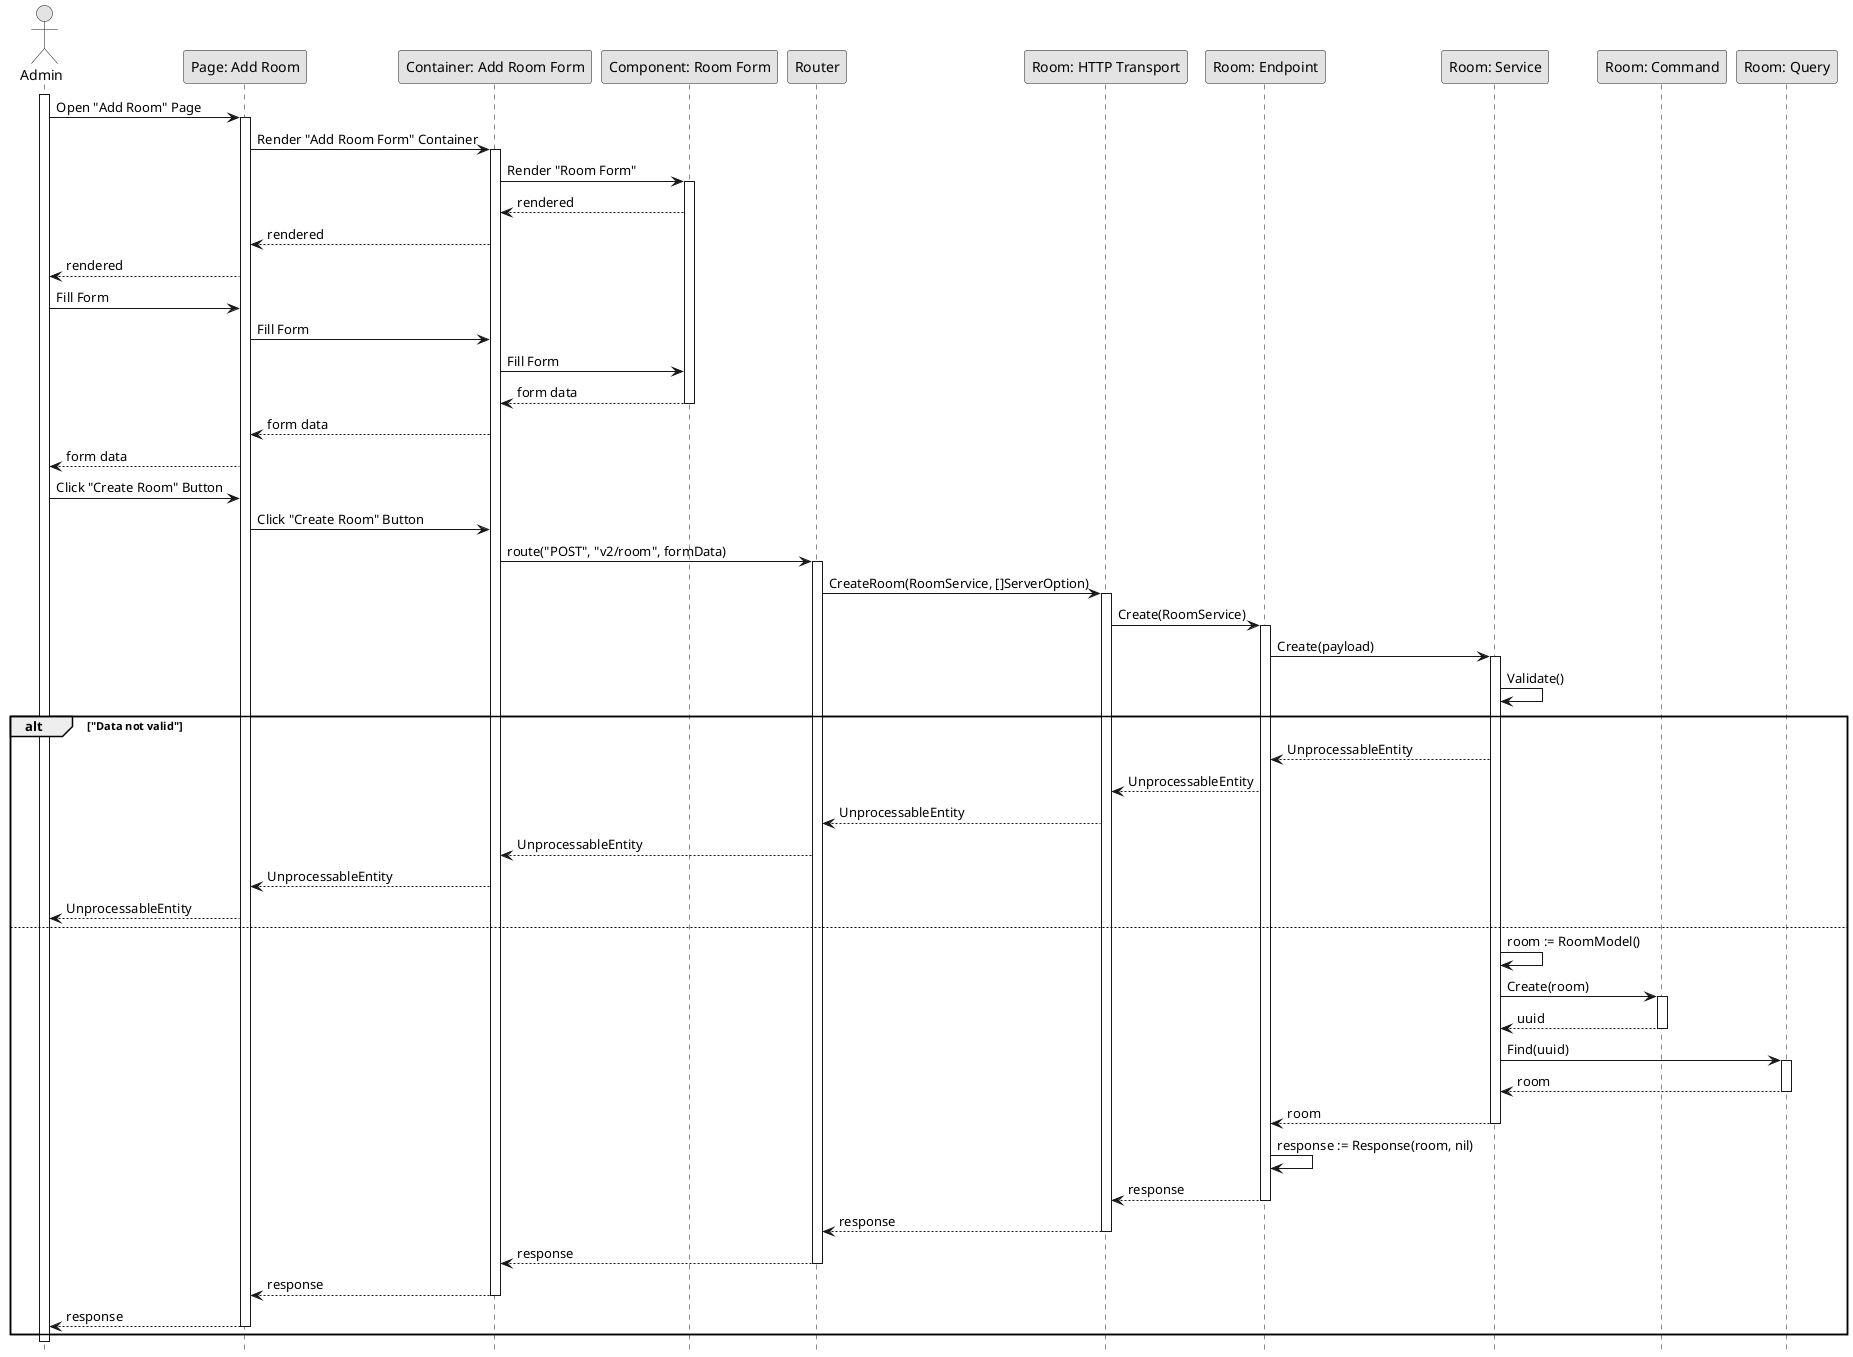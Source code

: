 @startuml CreateRoom

skinparam Monochrome true
skinparam Shadowing false
hide footbox

actor Admin
participant "Page: Add Room" as AddRoomPage
participant "Container: Add Room Form" as AddRoomFormContainer
participant "Component: Room Form" as RoomForm
participant "Router" as Router
participant "Room: HTTP Transport" as RoomHTTPTransport
participant "Room: Endpoint" as RoomEndpoint
participant "Room: Service" as RoomService
participant "Room: Command" as RoomCommand
participant "Room: Query" as RoomQuery

activate Admin

Admin->AddRoomPage: Open "Add Room" Page
activate AddRoomPage
AddRoomPage->AddRoomFormContainer: Render "Add Room Form" Container
activate AddRoomFormContainer
AddRoomFormContainer->RoomForm: Render "Room Form"
activate RoomForm
RoomForm-->AddRoomFormContainer: rendered
AddRoomFormContainer-->AddRoomPage: rendered
AddRoomPage-->Admin: rendered

Admin->AddRoomPage: Fill Form
AddRoomPage->AddRoomFormContainer: Fill Form
AddRoomFormContainer->RoomForm: Fill Form
RoomForm-->AddRoomFormContainer: form data
deactivate RoomForm
AddRoomFormContainer-->AddRoomPage: form data
AddRoomPage-->Admin: form data

Admin->AddRoomPage: Click "Create Room" Button
AddRoomPage->AddRoomFormContainer: Click "Create Room" Button
AddRoomFormContainer->Router: route("POST", "v2/room", formData)
activate Router
Router->RoomHTTPTransport: CreateRoom(RoomService, []ServerOption)
activate RoomHTTPTransport
RoomHTTPTransport->RoomEndpoint: Create(RoomService)
activate RoomEndpoint
RoomEndpoint->RoomService: Create(payload)
activate RoomService
RoomService->RoomService: Validate()

alt "Data not valid"
    RoomService-->RoomEndpoint: UnprocessableEntity
    RoomEndpoint-->RoomHTTPTransport: UnprocessableEntity
    RoomHTTPTransport-->Router: UnprocessableEntity
    Router-->AddRoomFormContainer: UnprocessableEntity
    AddRoomFormContainer-->AddRoomPage: UnprocessableEntity
    AddRoomPage-->Admin: UnprocessableEntity
else
    RoomService->RoomService: room := RoomModel()
    RoomService->RoomCommand: Create(room)
    activate RoomCommand
    RoomCommand-->RoomService: uuid
    deactivate RoomCommand
    RoomService->RoomQuery: Find(uuid)
    activate RoomQuery
    RoomQuery-->RoomService: room
    deactivate RoomQuery
    RoomService-->RoomEndpoint: room
    deactivate RoomService
    RoomEndpoint->RoomEndpoint: response := Response(room, nil)
    RoomEndpoint-->RoomHTTPTransport: response
    deactivate RoomEndpoint
    RoomHTTPTransport-->Router: response
    deactivate RoomHTTPTransport
    Router-->AddRoomFormContainer: response
    deactivate Router
    AddRoomFormContainer-->AddRoomPage: response
    deactivate AddRoomFormContainer
    AddRoomPage-->Admin: response
    deactivate AddRoomPage
end

deactivate Admin

@enduml